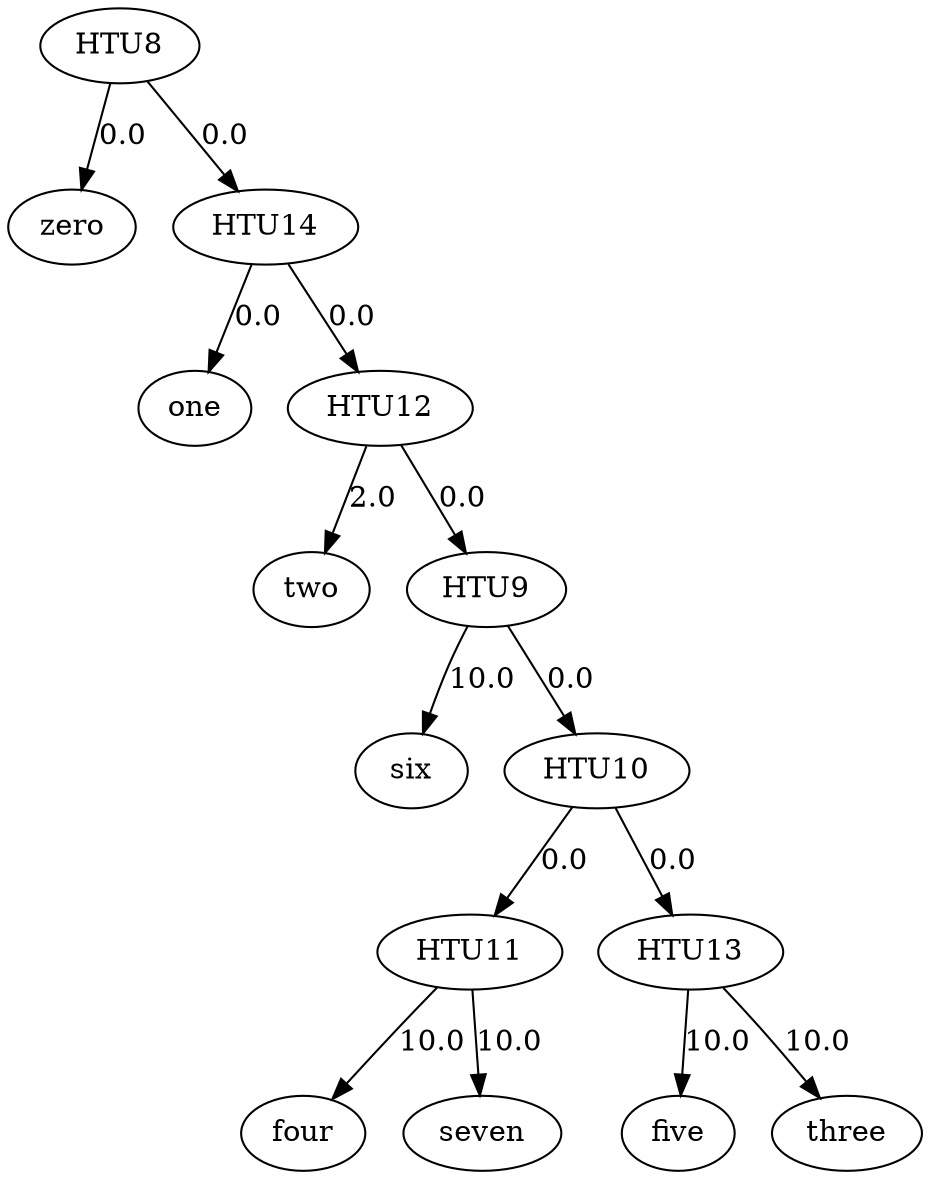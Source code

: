digraph {
    0 [label=five];
    1 [label=four];
    2 [label=one];
    3 [label=seven];
    4 [label=six];
    5 [label=three];
    6 [label=two];
    7 [label=zero];
    8 [label=HTU8];
    9 [label=HTU9];
    10 [label=HTU10];
    11 [label=HTU11];
    12 [label=HTU12];
    13 [label=HTU13];
    14 [label=HTU14];
    8 -> 7 [label=0.0];
    8 -> 14 [label=0.0];
    9 -> 4 [label=10.0];
    9 -> 10 [label=0.0];
    10 -> 11 [label=0.0];
    10 -> 13 [label=0.0];
    11 -> 1 [label=10.0];
    11 -> 3 [label=10.0];
    12 -> 6 [label=2.0];
    12 -> 9 [label=0.0];
    13 -> 0 [label=10.0];
    13 -> 5 [label=10.0];
    14 -> 2 [label=0.0];
    14 -> 12 [label=0.0];
}
digraph {
    0 [label=five];
    1 [label=four];
    2 [label=one];
    3 [label=seven];
    4 [label=six];
    5 [label=three];
    6 [label=two];
    7 [label=zero];
    8 [label=HTU8];
    9 [label=HTU9];
    10 [label=HTU10];
    11 [label=HTU11];
    12 [label=HTU12];
    13 [label=HTU13];
    14 [label=HTU14];
    8 -> 7 [label=0.0];
    8 -> 13 [label=0.0];
    9 -> 11 [label=0.0];
    9 -> 12 [label=0.0];
    10 -> 6 [label=2.0];
    10 -> 9 [label=0.0];
    11 -> 4 [label=10.0];
    11 -> 14 [label=0.0];
    12 -> 1 [label=10.0];
    12 -> 3 [label=10.0];
    13 -> 2 [label=0.0];
    13 -> 10 [label=0.0];
    14 -> 0 [label=10.0];
    14 -> 5 [label=10.0];
}
digraph {
    0 [label=five];
    1 [label=four];
    2 [label=one];
    3 [label=seven];
    4 [label=six];
    5 [label=three];
    6 [label=two];
    7 [label=zero];
    8 [label=HTU8];
    9 [label=HTU9];
    10 [label=HTU10];
    11 [label=HTU11];
    12 [label=HTU12];
    13 [label=HTU13];
    14 [label=HTU14];
    8 -> 7 [label=0.0];
    8 -> 13 [label=0.0];
    9 -> 4 [label=8.0];
    9 -> 10 [label=2.0];
    10 -> 2 [label=0.0];
    10 -> 14 [label=0.0];
    11 -> 0 [label=8.0];
    11 -> 5 [label=8.0];
    12 -> 9 [label=0.0];
    12 -> 11 [label=0.0];
    13 -> 6 [label=0.0];
    13 -> 12 [label=0.0];
    14 -> 1 [label=10.0];
    14 -> 3 [label=10.0];
}
digraph {
    0 [label=five];
    1 [label=four];
    2 [label=one];
    3 [label=seven];
    4 [label=six];
    5 [label=three];
    6 [label=two];
    7 [label=zero];
    8 [label=HTU8];
    9 [label=HTU9];
    10 [label=HTU10];
    11 [label=HTU11];
    12 [label=HTU12];
    13 [label=HTU13];
    14 [label=HTU14];
    8 -> 7 [label=0.0];
    8 -> 11 [label=0.0];
    9 -> 12 [label=0.0];
    9 -> 13 [label=0.0];
    10 -> 2 [label=0.0];
    10 -> 9 [label=0.0];
    11 -> 6 [label=2.0];
    11 -> 10 [label=0.0];
    12 -> 4 [label=10.0];
    12 -> 14 [label=0.0];
    13 -> 1 [label=10.0];
    13 -> 3 [label=10.0];
    14 -> 0 [label=10.0];
    14 -> 5 [label=10.0];
}
digraph {
    0 [label=five];
    1 [label=four];
    2 [label=one];
    3 [label=seven];
    4 [label=six];
    5 [label=three];
    6 [label=two];
    7 [label=zero];
    8 [label=HTU8];
    9 [label=HTU9];
    10 [label=HTU10];
    11 [label=HTU11];
    12 [label=HTU12];
    13 [label=HTU13];
    14 [label=HTU14];
    8 -> 7 [label=0.0];
    8 -> 12 [label=0.0];
    9 -> 1 [label=10.0];
    9 -> 13 [label=0.0];
    10 -> 9 [label=0.0];
    10 -> 14 [label=0.0];
    11 -> 2 [label=0.0];
    11 -> 10 [label=0.0];
    12 -> 6 [label=2.0];
    12 -> 11 [label=0.0];
    13 -> 3 [label=10.0];
    13 -> 4 [label=10.0];
    14 -> 0 [label=10.0];
    14 -> 5 [label=10.0];
}
digraph {
    0 [label=five];
    1 [label=four];
    2 [label=one];
    3 [label=seven];
    4 [label=six];
    5 [label=three];
    6 [label=two];
    7 [label=zero];
    8 [label=HTU8];
    9 [label=HTU9];
    10 [label=HTU10];
    11 [label=HTU11];
    12 [label=HTU12];
    13 [label=HTU13];
    14 [label=HTU14];
    8 -> 7 [label=0.0];
    8 -> 10 [label=0.0];
    9 -> 2 [label=0.0];
    9 -> 11 [label=0.0];
    10 -> 6 [label=2.0];
    10 -> 9 [label=0.0];
    11 -> 12 [label=0.0];
    11 -> 13 [label=0.0];
    12 -> 4 [label=10.0];
    12 -> 14 [label=0.0];
    13 -> 0 [label=10.0];
    13 -> 5 [label=10.0];
    14 -> 1 [label=10.0];
    14 -> 3 [label=10.0];
}
digraph {
    0 [label=five];
    1 [label=four];
    2 [label=one];
    3 [label=seven];
    4 [label=six];
    5 [label=three];
    6 [label=two];
    7 [label=zero];
    8 [label=HTU8];
    9 [label=HTU9];
    10 [label=HTU10];
    11 [label=HTU11];
    12 [label=HTU12];
    13 [label=HTU13];
    14 [label=HTU14];
    8 -> 7 [label=0.0];
    8 -> 14 [label=0.0];
    9 -> 3 [label=10.0];
    9 -> 10 [label=0.0];
    10 -> 4 [label=10.0];
    10 -> 11 [label=0.0];
    11 -> 0 [label=10.0];
    11 -> 5 [label=10.0];
    12 -> 1 [label=10.0];
    12 -> 9 [label=0.0];
    13 -> 6 [label=2.0];
    13 -> 12 [label=0.0];
    14 -> 2 [label=0.0];
    14 -> 13 [label=0.0];
}
digraph {
    0 [label=five];
    1 [label=four];
    2 [label=one];
    3 [label=seven];
    4 [label=six];
    5 [label=three];
    6 [label=two];
    7 [label=zero];
    8 [label=HTU8];
    9 [label=HTU9];
    10 [label=HTU10];
    11 [label=HTU11];
    12 [label=HTU12];
    13 [label=HTU13];
    14 [label=HTU14];
    8 -> 7 [label=0.0];
    8 -> 13 [label=0.0];
    9 -> 10 [label=0.0];
    9 -> 11 [label=0.0];
    10 -> 1 [label=10.0];
    10 -> 3 [label=10.0];
    11 -> 4 [label=10.0];
    11 -> 14 [label=0.0];
    12 -> 2 [label=0.0];
    12 -> 9 [label=0.0];
    13 -> 6 [label=2.0];
    13 -> 12 [label=0.0];
    14 -> 0 [label=10.0];
    14 -> 5 [label=10.0];
}
digraph {
    0 [label=five];
    1 [label=four];
    2 [label=one];
    3 [label=seven];
    4 [label=six];
    5 [label=three];
    6 [label=two];
    7 [label=zero];
    8 [label=HTU8];
    9 [label=HTU9];
    10 [label=HTU10];
    11 [label=HTU11];
    12 [label=HTU12];
    13 [label=HTU13];
    14 [label=HTU14];
    8 -> 7 [label=0.0];
    8 -> 14 [label=0.0];
    9 -> 1 [label=10.0];
    9 -> 12 [label=0.0];
    10 -> 9 [label=0.0];
    10 -> 13 [label=0.0];
    11 -> 6 [label=2.0];
    11 -> 10 [label=0.0];
    12 -> 3 [label=10.0];
    12 -> 4 [label=10.0];
    13 -> 0 [label=10.0];
    13 -> 5 [label=10.0];
    14 -> 2 [label=0.0];
    14 -> 11 [label=0.0];
}